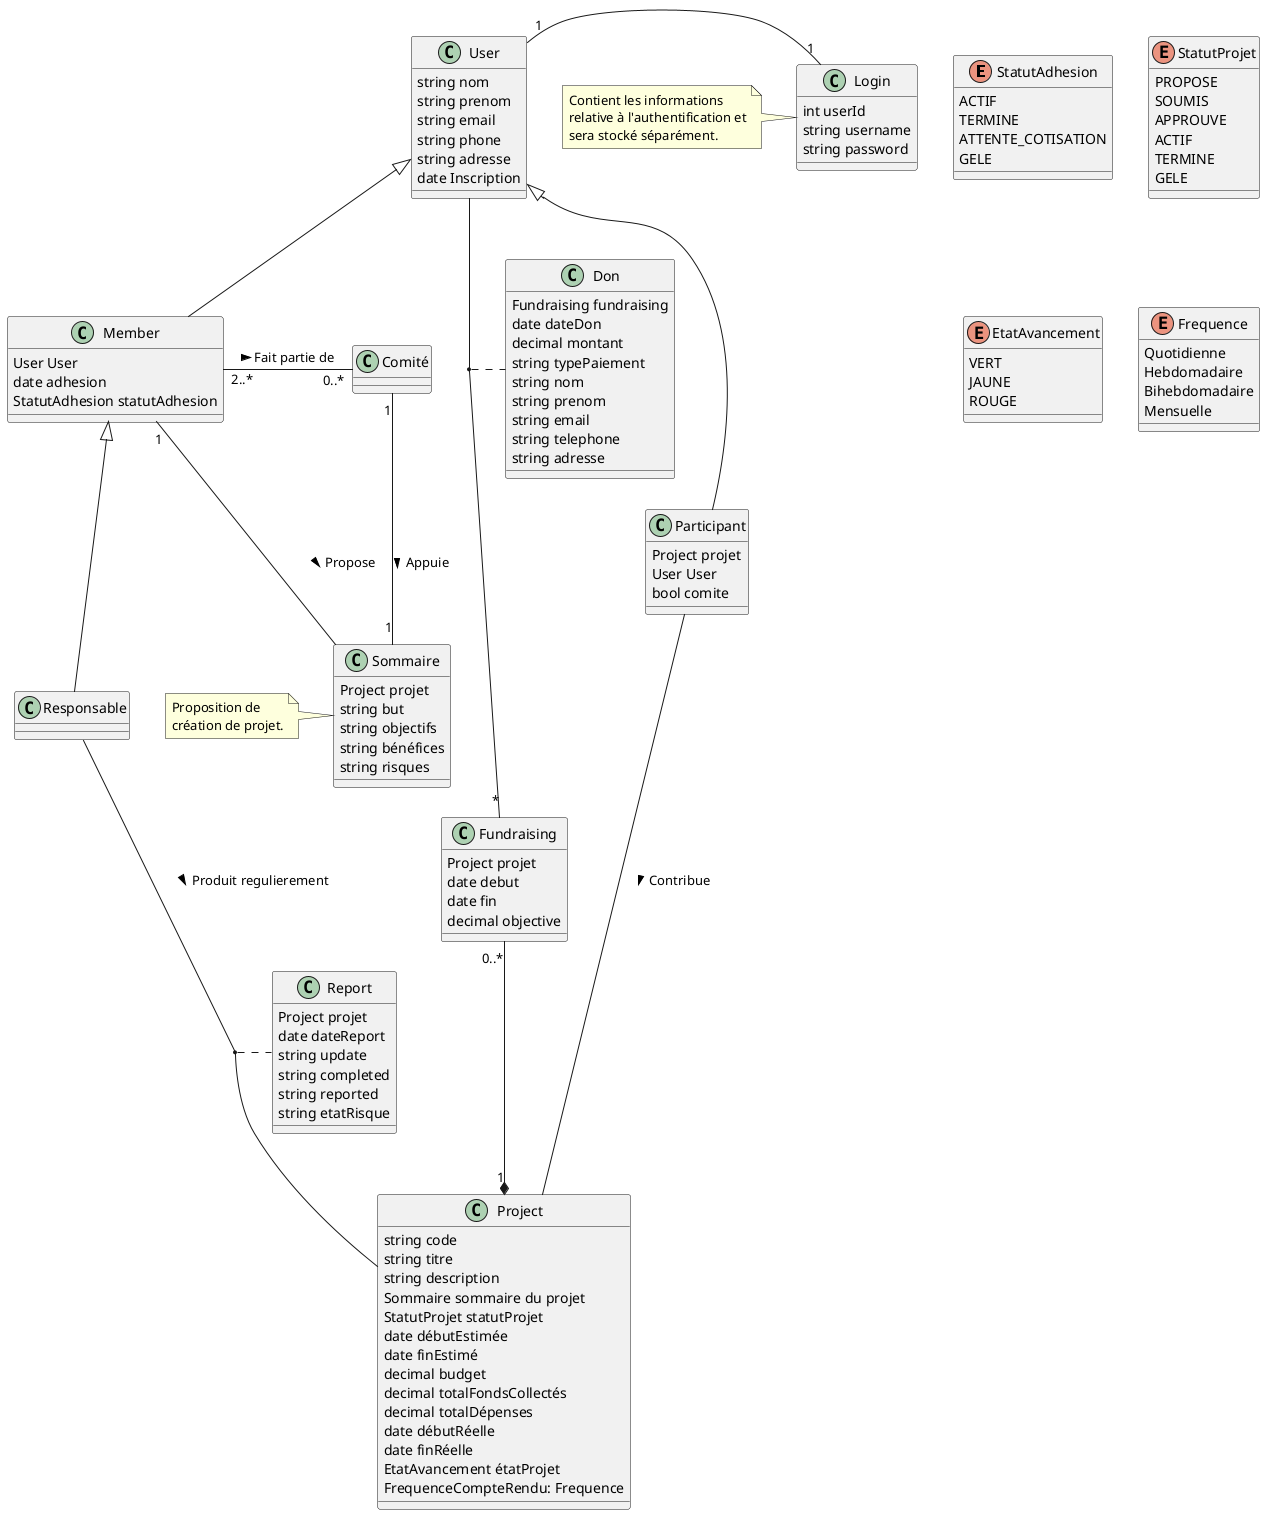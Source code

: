 @startuml ProjetGo

enum StatutAdhesion {
  ACTIF
  TERMINE
  ATTENTE_COTISATION
  GELE
}

enum StatutProjet {
  PROPOSE
  SOUMIS
  APPROUVE
  ACTIF
  TERMINE
  GELE
}

enum EtatAvancement {
  VERT
  JAUNE
  ROUGE
}

enum Frequence{
    Quotidienne
    Hebdomadaire
    Bihebdomadaire
    Mensuelle
}

class User {
  string nom
  string prenom
  string email
  string phone
  string adresse
  date Inscription
}

class Member {
  User User
  date adhesion
  StatutAdhesion statutAdhesion
}

class Participant {
  Project projet
  User User
  bool comite
}

class Responsable {}

class Comité{
}

class Project {
  string code
  string titre
  string description
  Sommaire sommaire du projet
  StatutProjet statutProjet 
  date débutEstimée
  date finEstimé
  decimal budget
  decimal totalFondsCollectés
  decimal totalDépenses
  date débutRéelle
  date finRéelle 
  EtatAvancement étatProjet
  FrequenceCompteRendu: Frequence
}

class Sommaire {
 Project projet
 string but
 string objectifs
 string bénéfices
 string risques
}

class Report {
  Project projet
  date dateReport
  string update
  string completed
  string reported
  string etatRisque
}

class Fundraising {
  Project projet
  date debut
  date fin
  decimal objective
}

class Don {
  Fundraising fundraising
  date dateDon
  decimal montant
  string typePaiement
  string nom
  string prenom
  string email
  string telephone
  string adresse
}

Member -up-|> User
Responsable -up-|> Member
Participant -up-|> User

Member "2..*" -right- "0..*" Comité: Fait partie de >
Member "1" -- Sommaire:Propose >
Comité "1" -- "1" Sommaire: Appuie >
note left of Sommaire
 Proposition de
 création de projet.
end note

Fundraising "0..*" --* "1" Project
User -- "*" Fundraising
(User, Fundraising) . Don

Responsable -- Project:Produit regulierement >
(Responsable, Project) . Report

Participant -- Project: Contribue >

/'Est-ce que les classes d'authentification ont leur place dans ce diagramme? '/
class Login {
    int userId
    string username
    string password
}
note left of Login
    Contient les informations
    relative à l'authentification et
    sera stocké séparément.
end note
User "1" - "1"Login
@enduml